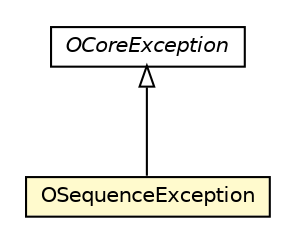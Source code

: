 #!/usr/local/bin/dot
#
# Class diagram 
# Generated by UMLGraph version R5_6-24-gf6e263 (http://www.umlgraph.org/)
#

digraph G {
	edge [fontname="Helvetica",fontsize=10,labelfontname="Helvetica",labelfontsize=10];
	node [fontname="Helvetica",fontsize=10,shape=plaintext];
	nodesep=0.25;
	ranksep=0.5;
	// com.orientechnologies.orient.core.exception.OCoreException
	c3661175 [label=<<table title="com.orientechnologies.orient.core.exception.OCoreException" border="0" cellborder="1" cellspacing="0" cellpadding="2" port="p" href="./OCoreException.html">
		<tr><td><table border="0" cellspacing="0" cellpadding="1">
<tr><td align="center" balign="center"><font face="Helvetica-Oblique"> OCoreException </font></td></tr>
		</table></td></tr>
		</table>>, URL="./OCoreException.html", fontname="Helvetica", fontcolor="black", fontsize=10.0];
	// com.orientechnologies.orient.core.exception.OSequenceException
	c3661200 [label=<<table title="com.orientechnologies.orient.core.exception.OSequenceException" border="0" cellborder="1" cellspacing="0" cellpadding="2" port="p" bgcolor="lemonChiffon" href="./OSequenceException.html">
		<tr><td><table border="0" cellspacing="0" cellpadding="1">
<tr><td align="center" balign="center"> OSequenceException </td></tr>
		</table></td></tr>
		</table>>, URL="./OSequenceException.html", fontname="Helvetica", fontcolor="black", fontsize=10.0];
	//com.orientechnologies.orient.core.exception.OSequenceException extends com.orientechnologies.orient.core.exception.OCoreException
	c3661175:p -> c3661200:p [dir=back,arrowtail=empty];
}

